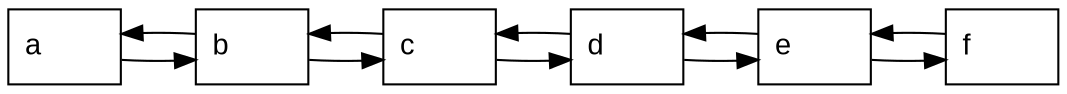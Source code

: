 digraph R { 
 rankdir=LR 
 node [shape=record fontname=Arial];
a [label="a\l"]
b [label="b\l"]
c [label="c\l"]
d [label="d\l"]
e [label="e\l"]
f [label="f\l"]
//{ rank=same  a b c d e f }
a->b
b->a
b->c
c->b
c->d
d->c
d->e
e->d
e->f
f->e
}